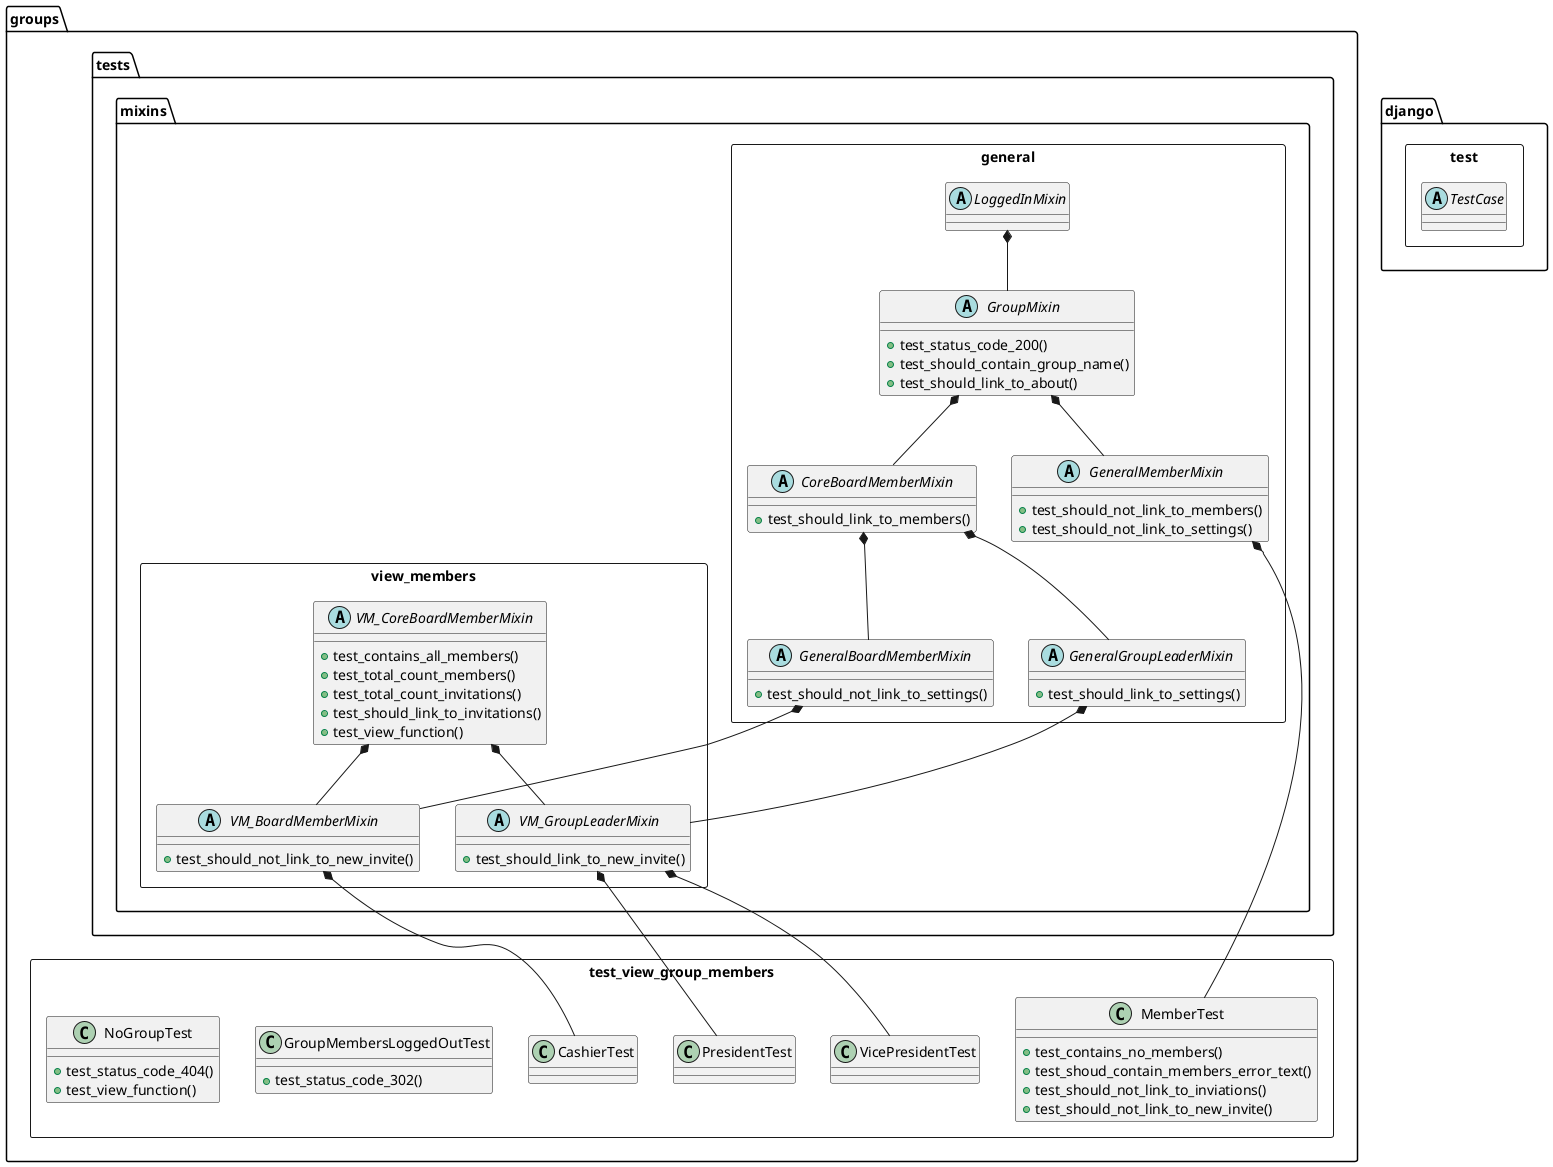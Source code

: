 @startuml

package groups.tests.mixins.general <<Rectangle>> {
  abstract class LoggedInMixin
  abstract class GroupMixin {
    + test_status_code_200()
    + test_should_contain_group_name()
    + test_should_link_to_about()
  }
  abstract class GeneralMemberMixin {
    + test_should_not_link_to_members()
    + test_should_not_link_to_settings()
  }
  abstract class CoreBoardMemberMixin {
    + test_should_link_to_members()
  }
  abstract class GeneralBoardMemberMixin {
    + test_should_not_link_to_settings()
  }
  abstract class GeneralGroupLeaderMixin {
    + test_should_link_to_settings()
  }
}

package groups.tests.mixins.view_members <<Rectangle>> {
  abstract class VM_CoreBoardMemberMixin {
    + test_contains_all_members()
    + test_total_count_members()
    + test_total_count_invitations()
    + test_should_link_to_invitations()
    + test_view_function()
  }
  abstract class VM_BoardMemberMixin {
    + test_should_not_link_to_new_invite()
  }
  abstract class VM_GroupLeaderMixin {
    + test_should_link_to_new_invite()
  }
}


package groups.test_view_group_members <<Rectangle>> {
  class MemberTest {
    + test_contains_no_members()
    + test_shoud_contain_members_error_text()
    + test_should_not_link_to_inviations()
    + test_should_not_link_to_new_invite()
  }
  class CashierTest
  class VicePresidentTest
  class PresidentTest
  class GroupMembersLoggedOutTest {
    + test_status_code_302()
  }
  class NoGroupTest {
    + test_status_code_404()
    + test_view_function()
  }
}

package django.test <<Rectangle>> {
  abstract class TestCase
}

LoggedInMixin *-- GroupMixin
GroupMixin *-- CoreBoardMemberMixin
GroupMixin *-- GeneralMemberMixin
CoreBoardMemberMixin *-- GeneralBoardMemberMixin
CoreBoardMemberMixin *-- GeneralGroupLeaderMixin
VM_CoreBoardMemberMixin *-- VM_BoardMemberMixin
GeneralBoardMemberMixin *-- VM_BoardMemberMixin
VM_CoreBoardMemberMixin *-- VM_GroupLeaderMixin
GeneralGroupLeaderMixin *-- VM_GroupLeaderMixin
GeneralMemberMixin *-- MemberTest
VM_BoardMemberMixin *-- CashierTest
VM_GroupLeaderMixin *-- VicePresidentTest
VM_GroupLeaderMixin *-- PresidentTest




@enduml
